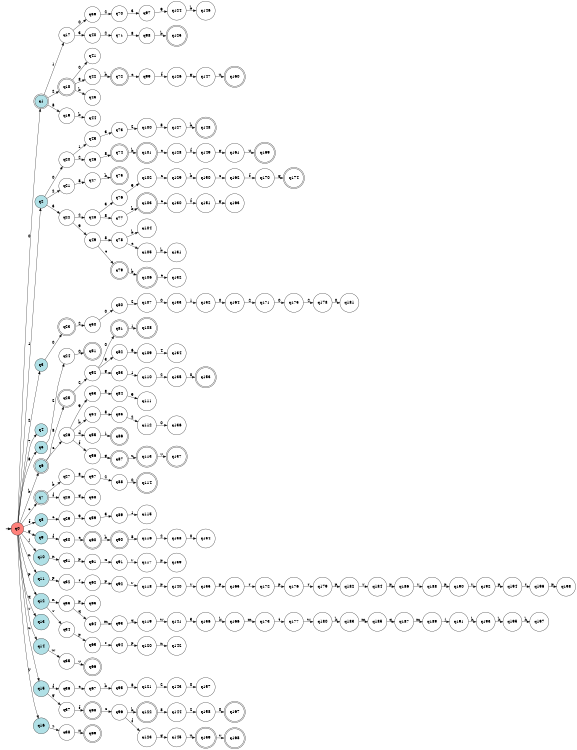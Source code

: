 digraph APTAALF {
__start0 [style = invis, shape = none, label = "", width = 0, height = 0];

rankdir=LR;
size="8,5";

s0 [style="filled", color="black", fillcolor="#ff817b" shape="circle", label="q0"];
s1 [style="rounded,filled", color="black", fillcolor="powderblue" shape="doublecircle", label="q1"];
s2 [style="filled", color="black", fillcolor="powderblue" shape="circle", label="q2"];
s3 [style="filled", color="black", fillcolor="powderblue" shape="circle", label="q3"];
s4 [style="filled", color="black", fillcolor="powderblue" shape="circle", label="q4"];
s5 [style="filled", color="black", fillcolor="powderblue" shape="circle", label="q5"];
s6 [style="rounded,filled", color="black", fillcolor="powderblue" shape="doublecircle", label="q6"];
s7 [style="rounded,filled", color="black", fillcolor="powderblue" shape="doublecircle", label="q7"];
s8 [style="filled", color="black", fillcolor="powderblue" shape="circle", label="q8"];
s9 [style="filled", color="black", fillcolor="powderblue" shape="circle", label="q9"];
s10 [style="filled", color="black", fillcolor="powderblue" shape="circle", label="q10"];
s11 [style="filled", color="black", fillcolor="powderblue" shape="circle", label="q11"];
s12 [style="filled", color="black", fillcolor="powderblue" shape="circle", label="q12"];
s13 [style="filled", color="black", fillcolor="powderblue" shape="circle", label="q13"];
s14 [style="filled", color="black", fillcolor="powderblue" shape="circle", label="q14"];
s15 [style="filled", color="black", fillcolor="powderblue" shape="circle", label="q15"];
s16 [style="filled", color="black", fillcolor="powderblue" shape="circle", label="q16"];
s17 [style="filled", color="black", fillcolor="white" shape="circle", label="q17"];
s18 [style="rounded,filled", color="black", fillcolor="white" shape="doublecircle", label="q18"];
s19 [style="filled", color="black", fillcolor="white" shape="circle", label="q19"];
s20 [style="filled", color="black", fillcolor="white" shape="circle", label="q20"];
s21 [style="filled", color="black", fillcolor="white" shape="circle", label="q21"];
s22 [style="filled", color="black", fillcolor="white" shape="circle", label="q22"];
s23 [style="rounded,filled", color="black", fillcolor="white" shape="doublecircle", label="q23"];
s24 [style="filled", color="black", fillcolor="white" shape="circle", label="q24"];
s25 [style="rounded,filled", color="black", fillcolor="white" shape="doublecircle", label="q25"];
s26 [style="filled", color="black", fillcolor="white" shape="circle", label="q26"];
s27 [style="filled", color="black", fillcolor="white" shape="circle", label="q27"];
s28 [style="filled", color="black", fillcolor="white" shape="circle", label="q28"];
s29 [style="filled", color="black", fillcolor="white" shape="circle", label="q29"];
s30 [style="filled", color="black", fillcolor="white" shape="circle", label="q30"];
s31 [style="filled", color="black", fillcolor="white" shape="circle", label="q31"];
s32 [style="filled", color="black", fillcolor="white" shape="circle", label="q32"];
s33 [style="filled", color="black", fillcolor="white" shape="circle", label="q33"];
s34 [style="filled", color="black", fillcolor="white" shape="circle", label="q34"];
s35 [style="filled", color="black", fillcolor="white" shape="circle", label="q35"];
s36 [style="filled", color="black", fillcolor="white" shape="circle", label="q36"];
s37 [style="filled", color="black", fillcolor="white" shape="circle", label="q37"];
s38 [style="filled", color="black", fillcolor="white" shape="circle", label="q38"];
s39 [style="filled", color="black", fillcolor="white" shape="circle", label="q39"];
s40 [style="filled", color="black", fillcolor="white" shape="circle", label="q40"];
s41 [style="filled", color="black", fillcolor="white" shape="circle", label="q41"];
s42 [style="filled", color="black", fillcolor="white" shape="circle", label="q42"];
s43 [style="filled", color="black", fillcolor="white" shape="circle", label="q43"];
s44 [style="filled", color="black", fillcolor="white" shape="circle", label="q44"];
s45 [style="filled", color="black", fillcolor="white" shape="circle", label="q45"];
s46 [style="filled", color="black", fillcolor="white" shape="circle", label="q46"];
s47 [style="filled", color="black", fillcolor="white" shape="circle", label="q47"];
s48 [style="filled", color="black", fillcolor="white" shape="circle", label="q48"];
s49 [style="filled", color="black", fillcolor="white" shape="circle", label="q49"];
s50 [style="filled", color="black", fillcolor="white" shape="circle", label="q50"];
s51 [style="rounded,filled", color="black", fillcolor="white" shape="doublecircle", label="q51"];
s52 [style="filled", color="black", fillcolor="white" shape="circle", label="q52"];
s53 [style="filled", color="black", fillcolor="white" shape="circle", label="q53"];
s54 [style="filled", color="black", fillcolor="white" shape="circle", label="q54"];
s55 [style="filled", color="black", fillcolor="white" shape="circle", label="q55"];
s56 [style="filled", color="black", fillcolor="white" shape="circle", label="q56"];
s57 [style="filled", color="black", fillcolor="white" shape="circle", label="q57"];
s58 [style="filled", color="black", fillcolor="white" shape="circle", label="q58"];
s59 [style="filled", color="black", fillcolor="white" shape="circle", label="q59"];
s60 [style="rounded,filled", color="black", fillcolor="white" shape="doublecircle", label="q60"];
s61 [style="filled", color="black", fillcolor="white" shape="circle", label="q61"];
s62 [style="filled", color="black", fillcolor="white" shape="circle", label="q62"];
s63 [style="filled", color="black", fillcolor="white" shape="circle", label="q63"];
s64 [style="filled", color="black", fillcolor="white" shape="circle", label="q64"];
s65 [style="filled", color="black", fillcolor="white" shape="circle", label="q65"];
s66 [style="rounded,filled", color="black", fillcolor="white" shape="doublecircle", label="q66"];
s67 [style="filled", color="black", fillcolor="white" shape="circle", label="q67"];
s68 [style="rounded,filled", color="black", fillcolor="white" shape="doublecircle", label="q68"];
s69 [style="rounded,filled", color="black", fillcolor="white" shape="doublecircle", label="q69"];
s70 [style="filled", color="black", fillcolor="white" shape="circle", label="q70"];
s71 [style="filled", color="black", fillcolor="white" shape="circle", label="q71"];
s72 [style="rounded,filled", color="black", fillcolor="white" shape="doublecircle", label="q72"];
s73 [style="filled", color="black", fillcolor="white" shape="circle", label="q73"];
s74 [style="rounded,filled", color="black", fillcolor="white" shape="doublecircle", label="q74"];
s75 [style="rounded,filled", color="black", fillcolor="white" shape="doublecircle", label="q75"];
s76 [style="filled", color="black", fillcolor="white" shape="circle", label="q76"];
s77 [style="filled", color="black", fillcolor="white" shape="circle", label="q77"];
s78 [style="filled", color="black", fillcolor="white" shape="circle", label="q78"];
s79 [style="rounded,filled", color="black", fillcolor="white" shape="doublecircle", label="q79"];
s80 [style="filled", color="black", fillcolor="white" shape="circle", label="q80"];
s81 [style="rounded,filled", color="black", fillcolor="white" shape="doublecircle", label="q81"];
s82 [style="filled", color="black", fillcolor="white" shape="circle", label="q82"];
s83 [style="filled", color="black", fillcolor="white" shape="circle", label="q83"];
s84 [style="filled", color="black", fillcolor="white" shape="circle", label="q84"];
s85 [style="filled", color="black", fillcolor="white" shape="circle", label="q85"];
s86 [style="rounded,filled", color="black", fillcolor="white" shape="doublecircle", label="q86"];
s87 [style="rounded,filled", color="black", fillcolor="white" shape="doublecircle", label="q87"];
s88 [style="filled", color="black", fillcolor="white" shape="circle", label="q88"];
s89 [style="filled", color="black", fillcolor="white" shape="circle", label="q89"];
s90 [style="rounded,filled", color="black", fillcolor="white" shape="doublecircle", label="q90"];
s91 [style="filled", color="black", fillcolor="white" shape="circle", label="q91"];
s92 [style="filled", color="black", fillcolor="white" shape="circle", label="q92"];
s93 [style="filled", color="black", fillcolor="white" shape="circle", label="q93"];
s94 [style="filled", color="black", fillcolor="white" shape="circle", label="q94"];
s95 [style="filled", color="black", fillcolor="white" shape="circle", label="q95"];
s96 [style="filled", color="black", fillcolor="white" shape="circle", label="q96"];
s97 [style="filled", color="black", fillcolor="white" shape="circle", label="q97"];
s98 [style="filled", color="black", fillcolor="white" shape="circle", label="q98"];
s99 [style="filled", color="black", fillcolor="white" shape="circle", label="q99"];
s100 [style="filled", color="black", fillcolor="white" shape="circle", label="q100"];
s101 [style="rounded,filled", color="black", fillcolor="white" shape="doublecircle", label="q101"];
s102 [style="filled", color="black", fillcolor="white" shape="circle", label="q102"];
s103 [style="rounded,filled", color="black", fillcolor="white" shape="doublecircle", label="q103"];
s104 [style="filled", color="black", fillcolor="white" shape="circle", label="q104"];
s105 [style="filled", color="black", fillcolor="white" shape="circle", label="q105"];
s106 [style="rounded,filled", color="black", fillcolor="white" shape="doublecircle", label="q106"];
s107 [style="filled", color="black", fillcolor="white" shape="circle", label="q107"];
s108 [style="rounded,filled", color="black", fillcolor="white" shape="doublecircle", label="q108"];
s109 [style="filled", color="black", fillcolor="white" shape="circle", label="q109"];
s110 [style="filled", color="black", fillcolor="white" shape="circle", label="q110"];
s111 [style="filled", color="black", fillcolor="white" shape="circle", label="q111"];
s112 [style="filled", color="black", fillcolor="white" shape="circle", label="q112"];
s113 [style="rounded,filled", color="black", fillcolor="white" shape="doublecircle", label="q113"];
s114 [style="rounded,filled", color="black", fillcolor="white" shape="doublecircle", label="q114"];
s115 [style="filled", color="black", fillcolor="white" shape="circle", label="q115"];
s116 [style="filled", color="black", fillcolor="white" shape="circle", label="q116"];
s117 [style="filled", color="black", fillcolor="white" shape="circle", label="q117"];
s118 [style="filled", color="black", fillcolor="white" shape="circle", label="q118"];
s119 [style="filled", color="black", fillcolor="white" shape="circle", label="q119"];
s120 [style="filled", color="black", fillcolor="white" shape="circle", label="q120"];
s121 [style="filled", color="black", fillcolor="white" shape="circle", label="q121"];
s122 [style="rounded,filled", color="black", fillcolor="white" shape="doublecircle", label="q122"];
s123 [style="filled", color="black", fillcolor="white" shape="circle", label="q123"];
s124 [style="filled", color="black", fillcolor="white" shape="circle", label="q124"];
s125 [style="rounded,filled", color="black", fillcolor="white" shape="doublecircle", label="q125"];
s126 [style="filled", color="black", fillcolor="white" shape="circle", label="q126"];
s127 [style="filled", color="black", fillcolor="white" shape="circle", label="q127"];
s128 [style="filled", color="black", fillcolor="white" shape="circle", label="q128"];
s129 [style="filled", color="black", fillcolor="white" shape="circle", label="q129"];
s130 [style="filled", color="black", fillcolor="white" shape="circle", label="q130"];
s131 [style="filled", color="black", fillcolor="white" shape="circle", label="q131"];
s132 [style="filled", color="black", fillcolor="white" shape="circle", label="q132"];
s133 [style="filled", color="black", fillcolor="white" shape="circle", label="q133"];
s134 [style="filled", color="black", fillcolor="white" shape="circle", label="q134"];
s135 [style="filled", color="black", fillcolor="white" shape="circle", label="q135"];
s136 [style="filled", color="black", fillcolor="white" shape="circle", label="q136"];
s137 [style="rounded,filled", color="black", fillcolor="white" shape="doublecircle", label="q137"];
s138 [style="filled", color="black", fillcolor="white" shape="circle", label="q138"];
s139 [style="filled", color="black", fillcolor="white" shape="circle", label="q139"];
s140 [style="filled", color="black", fillcolor="white" shape="circle", label="q140"];
s141 [style="filled", color="black", fillcolor="white" shape="circle", label="q141"];
s142 [style="filled", color="black", fillcolor="white" shape="circle", label="q142"];
s143 [style="filled", color="black", fillcolor="white" shape="circle", label="q143"];
s144 [style="filled", color="black", fillcolor="white" shape="circle", label="q144"];
s145 [style="filled", color="black", fillcolor="white" shape="circle", label="q145"];
s146 [style="filled", color="black", fillcolor="white" shape="circle", label="q146"];
s147 [style="filled", color="black", fillcolor="white" shape="circle", label="q147"];
s148 [style="rounded,filled", color="black", fillcolor="white" shape="doublecircle", label="q148"];
s149 [style="filled", color="black", fillcolor="white" shape="circle", label="q149"];
s150 [style="filled", color="black", fillcolor="white" shape="circle", label="q150"];
s151 [style="filled", color="black", fillcolor="white" shape="circle", label="q151"];
s152 [style="filled", color="black", fillcolor="white" shape="circle", label="q152"];
s153 [style="rounded,filled", color="black", fillcolor="white" shape="doublecircle", label="q153"];
s154 [style="filled", color="black", fillcolor="white" shape="circle", label="q154"];
s155 [style="filled", color="black", fillcolor="white" shape="circle", label="q155"];
s156 [style="filled", color="black", fillcolor="white" shape="circle", label="q156"];
s157 [style="filled", color="black", fillcolor="white" shape="circle", label="q157"];
s158 [style="filled", color="black", fillcolor="white" shape="circle", label="q158"];
s159 [style="rounded,filled", color="black", fillcolor="white" shape="doublecircle", label="q159"];
s160 [style="rounded,filled", color="black", fillcolor="white" shape="doublecircle", label="q160"];
s161 [style="filled", color="black", fillcolor="white" shape="circle", label="q161"];
s162 [style="filled", color="black", fillcolor="white" shape="circle", label="q162"];
s163 [style="filled", color="black", fillcolor="white" shape="circle", label="q163"];
s164 [style="filled", color="black", fillcolor="white" shape="circle", label="q164"];
s165 [style="filled", color="black", fillcolor="white" shape="circle", label="q165"];
s166 [style="filled", color="black", fillcolor="white" shape="circle", label="q166"];
s167 [style="rounded,filled", color="black", fillcolor="white" shape="doublecircle", label="q167"];
s168 [style="rounded,filled", color="black", fillcolor="white" shape="doublecircle", label="q168"];
s169 [style="rounded,filled", color="black", fillcolor="white" shape="doublecircle", label="q169"];
s170 [style="filled", color="black", fillcolor="white" shape="circle", label="q170"];
s171 [style="filled", color="black", fillcolor="white" shape="circle", label="q171"];
s172 [style="filled", color="black", fillcolor="white" shape="circle", label="q172"];
s173 [style="filled", color="black", fillcolor="white" shape="circle", label="q173"];
s174 [style="rounded,filled", color="black", fillcolor="white" shape="doublecircle", label="q174"];
s175 [style="filled", color="black", fillcolor="white" shape="circle", label="q175"];
s176 [style="filled", color="black", fillcolor="white" shape="circle", label="q176"];
s177 [style="filled", color="black", fillcolor="white" shape="circle", label="q177"];
s178 [style="filled", color="black", fillcolor="white" shape="circle", label="q178"];
s179 [style="filled", color="black", fillcolor="white" shape="circle", label="q179"];
s180 [style="filled", color="black", fillcolor="white" shape="circle", label="q180"];
s181 [style="filled", color="black", fillcolor="white" shape="circle", label="q181"];
s182 [style="filled", color="black", fillcolor="white" shape="circle", label="q182"];
s183 [style="filled", color="black", fillcolor="white" shape="circle", label="q183"];
s184 [style="filled", color="black", fillcolor="white" shape="circle", label="q184"];
s185 [style="filled", color="black", fillcolor="white" shape="circle", label="q185"];
s186 [style="filled", color="black", fillcolor="white" shape="circle", label="q186"];
s187 [style="filled", color="black", fillcolor="white" shape="circle", label="q187"];
s188 [style="filled", color="black", fillcolor="white" shape="circle", label="q188"];
s189 [style="filled", color="black", fillcolor="white" shape="circle", label="q189"];
s190 [style="filled", color="black", fillcolor="white" shape="circle", label="q190"];
s191 [style="filled", color="black", fillcolor="white" shape="circle", label="q191"];
s192 [style="filled", color="black", fillcolor="white" shape="circle", label="q192"];
s193 [style="filled", color="black", fillcolor="white" shape="circle", label="q193"];
s194 [style="filled", color="black", fillcolor="white" shape="circle", label="q194"];
s195 [style="filled", color="black", fillcolor="white" shape="circle", label="q195"];
s196 [style="filled", color="black", fillcolor="white" shape="circle", label="q196"];
s197 [style="filled", color="black", fillcolor="white" shape="circle", label="q197"];
s198 [style="filled", color="black", fillcolor="white" shape="circle", label="q198"];
subgraph cluster_main { 
	graph [pad=".75", ranksep="0.15", nodesep="0.15"];
	 style=invis; 
	__start0 -> s0 [penwidth=2];
}
s0 -> s1 [label="0"];
s0 -> s2 [label="1"];
s0 -> s3 [label="2"];
s0 -> s4 [label="7"];
s0 -> s5 [label="8"];
s0 -> s6 [label="b"];
s0 -> s7 [label="c"];
s0 -> s8 [label="f"];
s0 -> s9 [label="g"];
s0 -> s10 [label="j"];
s0 -> s11 [label="n"];
s0 -> s12 [label="p"];
s0 -> s13 [label="q"];
s0 -> s14 [label="r"];
s0 -> s15 [label="u"];
s0 -> s16 [label="y"];
s1 -> s17 [label="1"];
s1 -> s18 [label="2"];
s1 -> s19 [label="8"];
s2 -> s20 [label="0"];
s2 -> s21 [label="2"];
s2 -> s22 [label="3"];
s3 -> s23 [label="0"];
s5 -> s24 [label="2"];
s6 -> s25 [label="8"];
s6 -> s26 [label="c"];
s7 -> s27 [label="b"];
s7 -> s28 [label="f"];
s8 -> s29 [label="c"];
s9 -> s30 [label="f"];
s10 -> s31 [label="n"];
s11 -> s32 [label="p"];
s12 -> s33 [label="n"];
s12 -> s34 [label="r"];
s14 -> s35 [label="w"];
s15 -> s36 [label="f"];
s15 -> s37 [label="g"];
s16 -> s38 [label="z"];
s17 -> s39 [label="0"];
s17 -> s40 [label="3"];
s18 -> s41 [label="0"];
s18 -> s42 [label="8"];
s18 -> s43 [label="b"];
s19 -> s44 [label="b"];
s20 -> s45 [label="1"];
s20 -> s46 [label="2"];
s21 -> s47 [label="8"];
s22 -> s48 [label="2"];
s22 -> s49 [label="9"];
s23 -> s50 [label="2"];
s24 -> s51 [label="0"];
s25 -> s52 [label="2"];
s26 -> s53 [label="9"];
s26 -> s54 [label="b"];
s26 -> s55 [label="d"];
s26 -> s56 [label="f"];
s27 -> s57 [label="8"];
s28 -> s58 [label="g"];
s29 -> s59 [label="9"];
s30 -> s60 [label="c"];
s31 -> s61 [label="p"];
s32 -> s62 [label="r"];
s33 -> s63 [label="p"];
s33 -> s64 [label="q"];
s34 -> s65 [label="p"];
s35 -> s66 [label="v"];
s36 -> s67 [label="c"];
s37 -> s68 [label="f"];
s38 -> s69 [label="x"];
s39 -> s70 [label="2"];
s40 -> s71 [label="2"];
s42 -> s72 [label="b"];
s45 -> s73 [label="3"];
s46 -> s74 [label="8"];
s47 -> s75 [label="b"];
s48 -> s76 [label="3"];
s48 -> s77 [label="8"];
s49 -> s78 [label="8"];
s49 -> s79 [label="c"];
s50 -> s80 [label="0"];
s52 -> s81 [label="0"];
s52 -> s82 [label="3"];
s52 -> s83 [label="g"];
s53 -> s84 [label="8"];
s54 -> s85 [label="8"];
s55 -> s86 [label="1"];
s56 -> s87 [label="g"];
s57 -> s88 [label="2"];
s59 -> s89 [label="3"];
s60 -> s90 [label="b"];
s61 -> s91 [label="x"];
s62 -> s92 [label="p"];
s64 -> s93 [label="m"];
s65 -> s94 [label="r"];
s67 -> s95 [label="b"];
s68 -> s96 [label="c"];
s70 -> s97 [label="3"];
s71 -> s98 [label="8"];
s72 -> s99 [label="c"];
s73 -> s100 [label="2"];
s74 -> s101 [label="b"];
s76 -> s102 [label="9"];
s77 -> s103 [label="b"];
s78 -> s104 [label="b"];
s78 -> s105 [label="c"];
s79 -> s106 [label="b"];
s80 -> s107 [label="2"];
s81 -> s108 [label="1"];
s82 -> s109 [label="6"];
s83 -> s110 [label="1"];
s84 -> s111 [label="9"];
s85 -> s112 [label="2"];
s87 -> s113 [label="u"];
s88 -> s114 [label="0"];
s89 -> s115 [label="1"];
s90 -> s116 [label="8"];
s91 -> s117 [label="r"];
s92 -> s118 [label="r"];
s93 -> s119 [label="q"];
s94 -> s120 [label="p"];
s95 -> s121 [label="8"];
s96 -> s122 [label="b"];
s96 -> s123 [label="f"];
s97 -> s124 [label="9"];
s98 -> s125 [label="b"];
s99 -> s126 [label="f"];
s100 -> s127 [label="8"];
s101 -> s128 [label="c"];
s102 -> s129 [label="c"];
s103 -> s130 [label="c"];
s105 -> s131 [label="b"];
s106 -> s132 [label="c"];
s107 -> s133 [label="0"];
s109 -> s134 [label="4"];
s110 -> s135 [label="2"];
s112 -> s136 [label="0"];
s113 -> s137 [label="v"];
s116 -> s138 [label="2"];
s117 -> s139 [label="p"];
s118 -> s140 [label="p"];
s119 -> s141 [label="w"];
s120 -> s142 [label="n"];
s121 -> s143 [label="2"];
s122 -> s144 [label="8"];
s123 -> s145 [label="g"];
s124 -> s146 [label="b"];
s126 -> s147 [label="g"];
s127 -> s148 [label="b"];
s128 -> s149 [label="f"];
s129 -> s150 [label="b"];
s130 -> s151 [label="f"];
s133 -> s152 [label="1"];
s135 -> s153 [label="0"];
s138 -> s154 [label="0"];
s140 -> s155 [label="r"];
s141 -> s156 [label="3"];
s143 -> s157 [label="0"];
s144 -> s158 [label="2"];
s145 -> s159 [label="u"];
s147 -> s160 [label="u"];
s149 -> s161 [label="g"];
s150 -> s162 [label="c"];
s151 -> s163 [label="g"];
s152 -> s164 [label="0"];
s155 -> s165 [label="p"];
s156 -> s166 [label="k"];
s158 -> s167 [label="0"];
s159 -> s168 [label="v"];
s161 -> s169 [label="u"];
s162 -> s170 [label="f"];
s164 -> s171 [label="2"];
s165 -> s172 [label="r"];
s166 -> s173 [label="m"];
s170 -> s174 [label="g"];
s171 -> s175 [label="0"];
s172 -> s176 [label="p"];
s173 -> s177 [label="t"];
s175 -> s178 [label="2"];
s176 -> s179 [label="r"];
s177 -> s180 [label="w"];
s178 -> s181 [label="0"];
s179 -> s182 [label="p"];
s180 -> s183 [label="k"];
s182 -> s184 [label="r"];
s183 -> s185 [label="m"];
s184 -> s186 [label="p"];
s185 -> s187 [label="q"];
s186 -> s188 [label="r"];
s187 -> s189 [label="m"];
s188 -> s190 [label="p"];
s189 -> s191 [label="j"];
s190 -> s192 [label="r"];
s191 -> s193 [label="h"];
s192 -> s194 [label="p"];
s193 -> s195 [label="k"];
s194 -> s196 [label="r"];
s195 -> s197 [label="h"];
s196 -> s198 [label="p"];

}